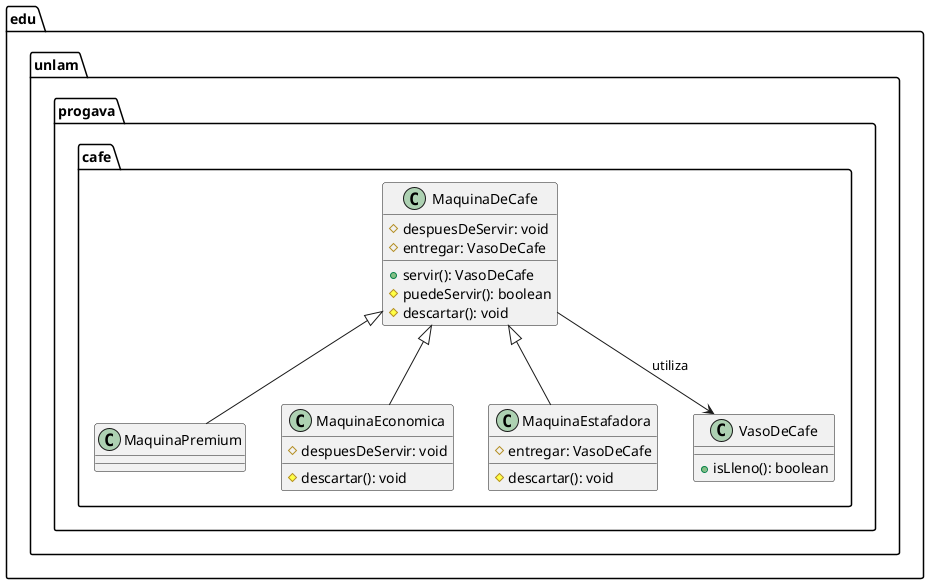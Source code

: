 @startuml

package "edu.unlam.progava.cafe" {
	MaquinaDeCafe <|-- MaquinaPremium
	MaquinaDeCafe <|-- MaquinaEconomica
	MaquinaDeCafe <|-- MaquinaEstafadora
	MaquinaDeCafe --> VasoDeCafe : utiliza

	class MaquinaDeCafe {
		+ servir(): VasoDeCafe
		# puedeServir(): boolean
		# descartar(): void
		# despuesDeServir: void
		# entregar: VasoDeCafe
	}
	class MaquinaPremium {
	}
	class MaquinaEconomica {
		# descartar(): void
		# despuesDeServir: void
	}
	class MaquinaEstafadora {
		# descartar(): void
		# entregar: VasoDeCafe
	}
	class VasoDeCafe {
		+ isLleno(): boolean
	}
}
@enduml
